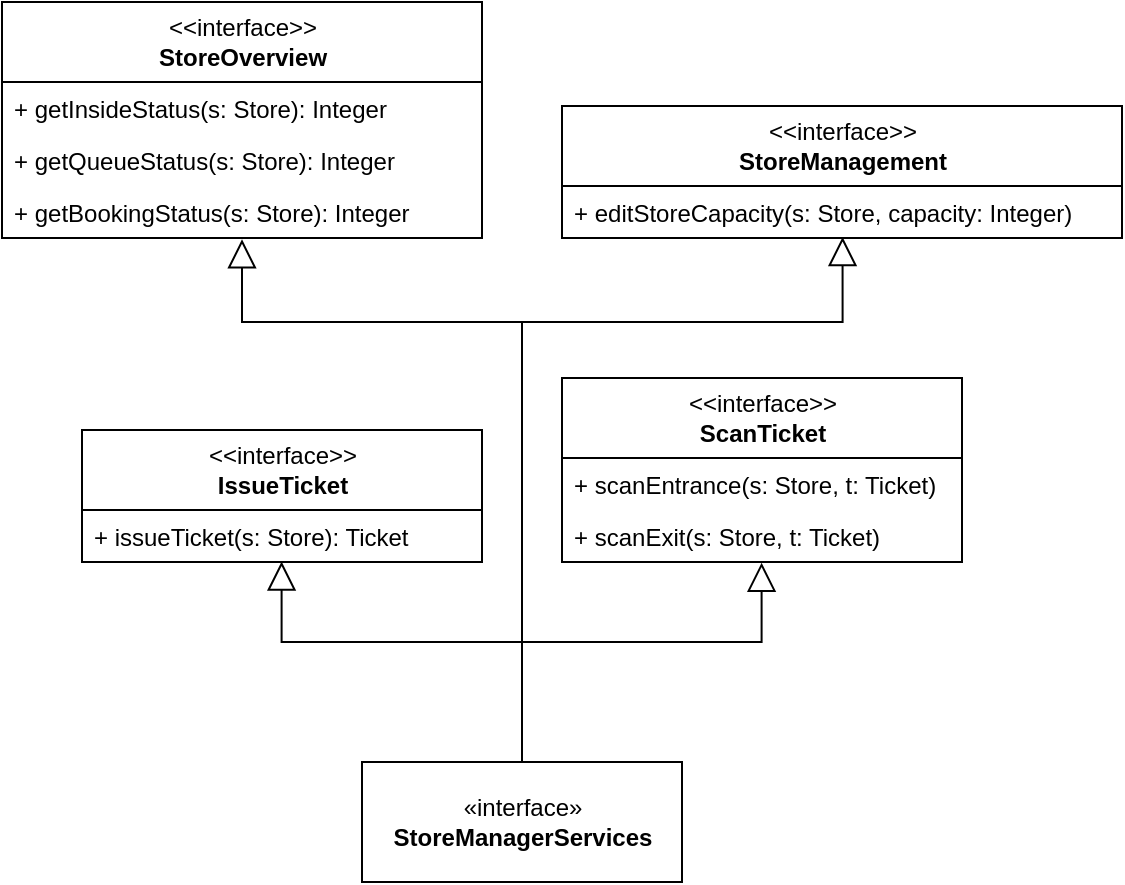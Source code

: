 <mxfile version="13.9.9" type="device"><diagram id="vfeo-LatsNQJVsuJaE_n" name="Page-1"><mxGraphModel dx="946" dy="636" grid="1" gridSize="10" guides="1" tooltips="1" connect="1" arrows="1" fold="1" page="1" pageScale="1" pageWidth="1169" pageHeight="827" math="0" shadow="0"><root><mxCell id="0"/><mxCell id="1" parent="0"/><mxCell id="_3LpHRnljucKgldoLb2Y-6" value="&amp;lt;&amp;lt;interface&amp;gt;&amp;gt;&lt;br&gt;&lt;b&gt;StoreOverview&lt;/b&gt;" style="swimlane;fontStyle=0;childLayout=stackLayout;horizontal=1;startSize=40;fillColor=none;horizontalStack=0;resizeParent=1;resizeParentMax=0;resizeLast=0;collapsible=1;marginBottom=0;html=1;" parent="1" vertex="1"><mxGeometry x="320" y="40.0" width="240" height="118" as="geometry"/></mxCell><mxCell id="_3LpHRnljucKgldoLb2Y-8" value="+ getInsideStatus(s: Store): Integer" style="text;strokeColor=none;fillColor=none;align=left;verticalAlign=top;spacingLeft=4;spacingRight=4;overflow=hidden;rotatable=0;points=[[0,0.5],[1,0.5]];portConstraint=eastwest;" parent="_3LpHRnljucKgldoLb2Y-6" vertex="1"><mxGeometry y="40" width="240" height="26" as="geometry"/></mxCell><mxCell id="_3LpHRnljucKgldoLb2Y-7" value="+ getQueueStatus(s: Store): Integer" style="text;strokeColor=none;fillColor=none;align=left;verticalAlign=top;spacingLeft=4;spacingRight=4;overflow=hidden;rotatable=0;points=[[0,0.5],[1,0.5]];portConstraint=eastwest;" parent="_3LpHRnljucKgldoLb2Y-6" vertex="1"><mxGeometry y="66" width="240" height="26" as="geometry"/></mxCell><mxCell id="TRVEC2ih9rgFzOhtjiCV-1" value="+ getBookingStatus(s: Store): Integer" style="text;strokeColor=none;fillColor=none;align=left;verticalAlign=top;spacingLeft=4;spacingRight=4;overflow=hidden;rotatable=0;points=[[0,0.5],[1,0.5]];portConstraint=eastwest;" vertex="1" parent="_3LpHRnljucKgldoLb2Y-6"><mxGeometry y="92" width="240" height="26" as="geometry"/></mxCell><mxCell id="TRVEC2ih9rgFzOhtjiCV-4" style="edgeStyle=orthogonalEdgeStyle;rounded=0;jumpSize=6;orthogonalLoop=1;jettySize=auto;html=1;exitX=0.5;exitY=0;exitDx=0;exitDy=0;entryX=0.5;entryY=1.025;entryDx=0;entryDy=0;entryPerimeter=0;shadow=0;endArrow=block;endFill=0;endSize=12;" edge="1" parent="1" source="_3LpHRnljucKgldoLb2Y-5" target="TRVEC2ih9rgFzOhtjiCV-1"><mxGeometry relative="1" as="geometry"><Array as="points"><mxPoint x="580" y="200"/><mxPoint x="440" y="200"/></Array></mxGeometry></mxCell><mxCell id="TRVEC2ih9rgFzOhtjiCV-5" style="edgeStyle=orthogonalEdgeStyle;rounded=0;jumpSize=6;orthogonalLoop=1;jettySize=auto;html=1;shadow=0;endArrow=block;endFill=0;endSize=12;entryX=0.501;entryY=0.982;entryDx=0;entryDy=0;entryPerimeter=0;exitX=0.5;exitY=0;exitDx=0;exitDy=0;" edge="1" parent="1" source="_3LpHRnljucKgldoLb2Y-5" target="_3LpHRnljucKgldoLb2Y-11"><mxGeometry relative="1" as="geometry"><mxPoint x="460" y="160" as="targetPoint"/><mxPoint x="580" y="220" as="sourcePoint"/><Array as="points"><mxPoint x="580" y="200"/><mxPoint x="740" y="200"/></Array></mxGeometry></mxCell><mxCell id="TRVEC2ih9rgFzOhtjiCV-6" style="edgeStyle=orthogonalEdgeStyle;rounded=0;jumpSize=6;orthogonalLoop=1;jettySize=auto;html=1;exitX=0.5;exitY=0;exitDx=0;exitDy=0;shadow=0;endArrow=block;endFill=0;endSize=12;entryX=0.499;entryY=0.991;entryDx=0;entryDy=0;entryPerimeter=0;" edge="1" parent="1" source="_3LpHRnljucKgldoLb2Y-5" target="_3LpHRnljucKgldoLb2Y-26"><mxGeometry relative="1" as="geometry"><mxPoint x="740" y="160" as="targetPoint"/><Array as="points"><mxPoint x="580" y="360"/><mxPoint x="460" y="360"/></Array></mxGeometry></mxCell><mxCell id="TRVEC2ih9rgFzOhtjiCV-7" style="edgeStyle=orthogonalEdgeStyle;rounded=0;jumpSize=6;orthogonalLoop=1;jettySize=auto;html=1;exitX=0.5;exitY=0;exitDx=0;exitDy=0;shadow=0;endArrow=block;endFill=0;endSize=12;entryX=0.499;entryY=1.013;entryDx=0;entryDy=0;entryPerimeter=0;" edge="1" parent="1" source="_3LpHRnljucKgldoLb2Y-5" target="_3LpHRnljucKgldoLb2Y-19"><mxGeometry relative="1" as="geometry"><mxPoint x="980" y="160" as="targetPoint"/><Array as="points"><mxPoint x="580" y="360"/><mxPoint x="700" y="360"/></Array></mxGeometry></mxCell><mxCell id="_3LpHRnljucKgldoLb2Y-5" value="«interface»&lt;br&gt;&lt;b&gt;StoreManagerServices&lt;br&gt;&lt;/b&gt;" style="html=1;" parent="1" vertex="1"><mxGeometry x="500" y="420" width="160" height="60" as="geometry"/></mxCell><mxCell id="_3LpHRnljucKgldoLb2Y-10" value="&amp;lt;&amp;lt;interface&amp;gt;&amp;gt;&lt;br&gt;&lt;b&gt;StoreManagement&lt;/b&gt;" style="swimlane;fontStyle=0;childLayout=stackLayout;horizontal=1;startSize=40;fillColor=none;horizontalStack=0;resizeParent=1;resizeParentMax=0;resizeLast=0;collapsible=1;marginBottom=0;html=1;" parent="1" vertex="1"><mxGeometry x="600" y="92" width="280" height="66" as="geometry"/></mxCell><mxCell id="_3LpHRnljucKgldoLb2Y-11" value="+ editStoreCapacity(s: Store, capacity: Integer)" style="text;strokeColor=none;fillColor=none;align=left;verticalAlign=top;spacingLeft=4;spacingRight=4;overflow=hidden;rotatable=0;points=[[0,0.5],[1,0.5]];portConstraint=eastwest;" parent="_3LpHRnljucKgldoLb2Y-10" vertex="1"><mxGeometry y="40" width="280" height="26" as="geometry"/></mxCell><mxCell id="_3LpHRnljucKgldoLb2Y-15" value="&amp;lt;&amp;lt;interface&amp;gt;&amp;gt;&lt;br&gt;&lt;b&gt;ScanTicket&lt;/b&gt;" style="swimlane;fontStyle=0;childLayout=stackLayout;horizontal=1;startSize=40;fillColor=none;horizontalStack=0;resizeParent=1;resizeParentMax=0;resizeLast=0;collapsible=1;marginBottom=0;html=1;" parent="1" vertex="1"><mxGeometry x="600" y="228.0" width="200" height="92" as="geometry"/></mxCell><mxCell id="_3LpHRnljucKgldoLb2Y-16" value="+ scanEntrance(s: Store, t: Ticket)" style="text;strokeColor=none;fillColor=none;align=left;verticalAlign=top;spacingLeft=4;spacingRight=4;overflow=hidden;rotatable=0;points=[[0,0.5],[1,0.5]];portConstraint=eastwest;" parent="_3LpHRnljucKgldoLb2Y-15" vertex="1"><mxGeometry y="40" width="200" height="26" as="geometry"/></mxCell><mxCell id="_3LpHRnljucKgldoLb2Y-19" value="+ scanExit(s: Store, t: Ticket)" style="text;strokeColor=none;fillColor=none;align=left;verticalAlign=top;spacingLeft=4;spacingRight=4;overflow=hidden;rotatable=0;points=[[0,0.5],[1,0.5]];portConstraint=eastwest;" parent="_3LpHRnljucKgldoLb2Y-15" vertex="1"><mxGeometry y="66" width="200" height="26" as="geometry"/></mxCell><mxCell id="_3LpHRnljucKgldoLb2Y-25" value="&amp;lt;&amp;lt;interface&amp;gt;&amp;gt;&lt;br&gt;&lt;b&gt;IssueTicket&lt;/b&gt;" style="swimlane;fontStyle=0;childLayout=stackLayout;horizontal=1;startSize=40;fillColor=none;horizontalStack=0;resizeParent=1;resizeParentMax=0;resizeLast=0;collapsible=1;marginBottom=0;html=1;" parent="1" vertex="1"><mxGeometry x="360" y="254.0" width="200" height="66" as="geometry"/></mxCell><mxCell id="_3LpHRnljucKgldoLb2Y-26" value="+ issueTicket(s: Store): Ticket" style="text;strokeColor=none;fillColor=none;align=left;verticalAlign=top;spacingLeft=4;spacingRight=4;overflow=hidden;rotatable=0;points=[[0,0.5],[1,0.5]];portConstraint=eastwest;" parent="_3LpHRnljucKgldoLb2Y-25" vertex="1"><mxGeometry y="40" width="200" height="26" as="geometry"/></mxCell></root></mxGraphModel></diagram></mxfile>